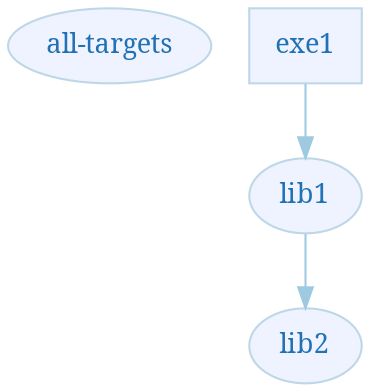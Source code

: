 digraph G {
    fontname="sans-serif";
    penwidth="0.1";
    edge [comment="Wildcard edge", 
          fontname="sans-serif", 
          fontsize=10, 
          colorscheme="blues3", 
          color=2, 
          fontcolor=3];
    node [fontname="serif", 
          fontsize=13, 
          fillcolor="1", 
          colorscheme="blues4", 
          color="2", 
          fontcolor="4", 
          style="filled"];
    subgraph "contents" {
        rankdir="LR";
        style="solid";
        margin="0.5";
        edge [comment="subgraph edge wildcard"];
        node [comment="subgraph node wildcard"];
        "all-targets" [URL="all-targets.svg"];
    }
    "lib1" [URL="lib1-uses.svg"];
    "lib2" [URL="lib2-uses.svg"];
    "lib1" -> "lib2";
    "exe1" [shape="box" URL="exe1-uses.svg"];
    "exe1" -> "lib1";
}

